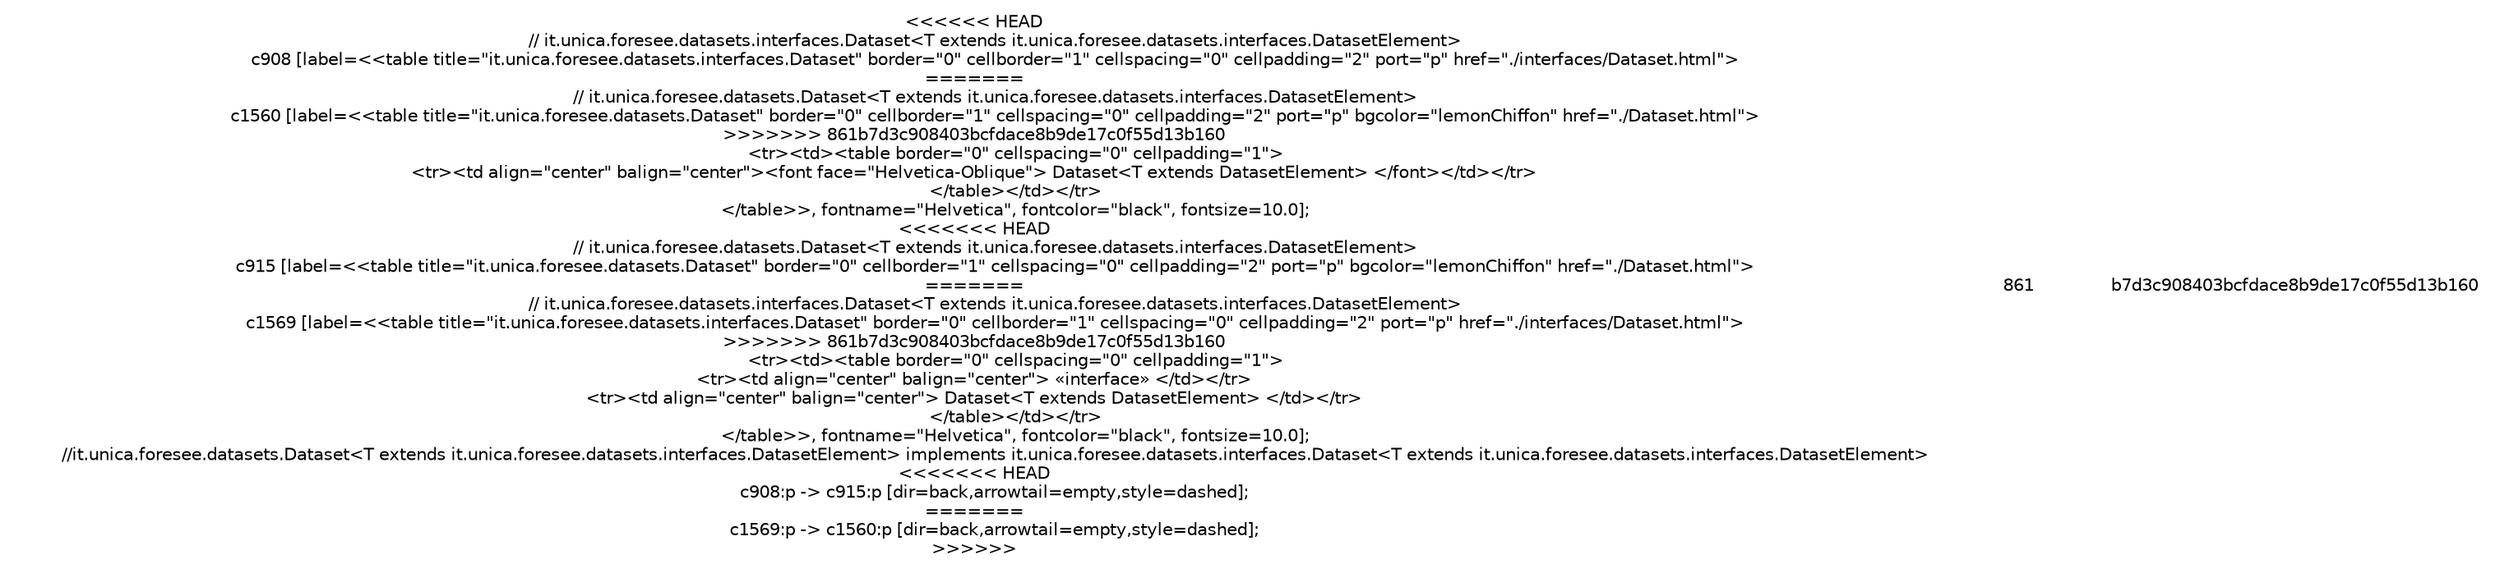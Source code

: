 #!/usr/local/bin/dot
#
# Class diagram 
# Generated by UMLGraph version 5.2 (http://www.umlgraph.org/)
#

digraph G {
	edge [fontname="Helvetica",fontsize=10,labelfontname="Helvetica",labelfontsize=10];
	node [fontname="Helvetica",fontsize=10,shape=plaintext];
	nodesep=0.25;
	ranksep=0.5;
<<<<<<< HEAD
	// it.unica.foresee.datasets.interfaces.Dataset<T extends it.unica.foresee.datasets.interfaces.DatasetElement>
	c908 [label=<<table title="it.unica.foresee.datasets.interfaces.Dataset" border="0" cellborder="1" cellspacing="0" cellpadding="2" port="p" href="./interfaces/Dataset.html">
=======
	// it.unica.foresee.datasets.Dataset<T extends it.unica.foresee.datasets.interfaces.DatasetElement>
	c1560 [label=<<table title="it.unica.foresee.datasets.Dataset" border="0" cellborder="1" cellspacing="0" cellpadding="2" port="p" bgcolor="lemonChiffon" href="./Dataset.html">
>>>>>>> 861b7d3c908403bcfdace8b9de17c0f55d13b160
		<tr><td><table border="0" cellspacing="0" cellpadding="1">
<tr><td align="center" balign="center"><font face="Helvetica-Oblique"> Dataset&lt;T extends DatasetElement&gt; </font></td></tr>
		</table></td></tr>
		</table>>, fontname="Helvetica", fontcolor="black", fontsize=10.0];
<<<<<<< HEAD
	// it.unica.foresee.datasets.Dataset<T extends it.unica.foresee.datasets.interfaces.DatasetElement>
	c915 [label=<<table title="it.unica.foresee.datasets.Dataset" border="0" cellborder="1" cellspacing="0" cellpadding="2" port="p" bgcolor="lemonChiffon" href="./Dataset.html">
=======
	// it.unica.foresee.datasets.interfaces.Dataset<T extends it.unica.foresee.datasets.interfaces.DatasetElement>
	c1569 [label=<<table title="it.unica.foresee.datasets.interfaces.Dataset" border="0" cellborder="1" cellspacing="0" cellpadding="2" port="p" href="./interfaces/Dataset.html">
>>>>>>> 861b7d3c908403bcfdace8b9de17c0f55d13b160
		<tr><td><table border="0" cellspacing="0" cellpadding="1">
<tr><td align="center" balign="center"> &#171;interface&#187; </td></tr>
<tr><td align="center" balign="center"> Dataset&lt;T extends DatasetElement&gt; </td></tr>
		</table></td></tr>
		</table>>, fontname="Helvetica", fontcolor="black", fontsize=10.0];
	//it.unica.foresee.datasets.Dataset<T extends it.unica.foresee.datasets.interfaces.DatasetElement> implements it.unica.foresee.datasets.interfaces.Dataset<T extends it.unica.foresee.datasets.interfaces.DatasetElement>
<<<<<<< HEAD
	c908:p -> c915:p [dir=back,arrowtail=empty,style=dashed];
=======
	c1569:p -> c1560:p [dir=back,arrowtail=empty,style=dashed];
>>>>>>> 861b7d3c908403bcfdace8b9de17c0f55d13b160
}

